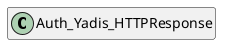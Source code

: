 @startuml
set namespaceSeparator \\
hide members
hide << alias >> circle

class Auth_Yadis_HTTPResponse
@enduml
